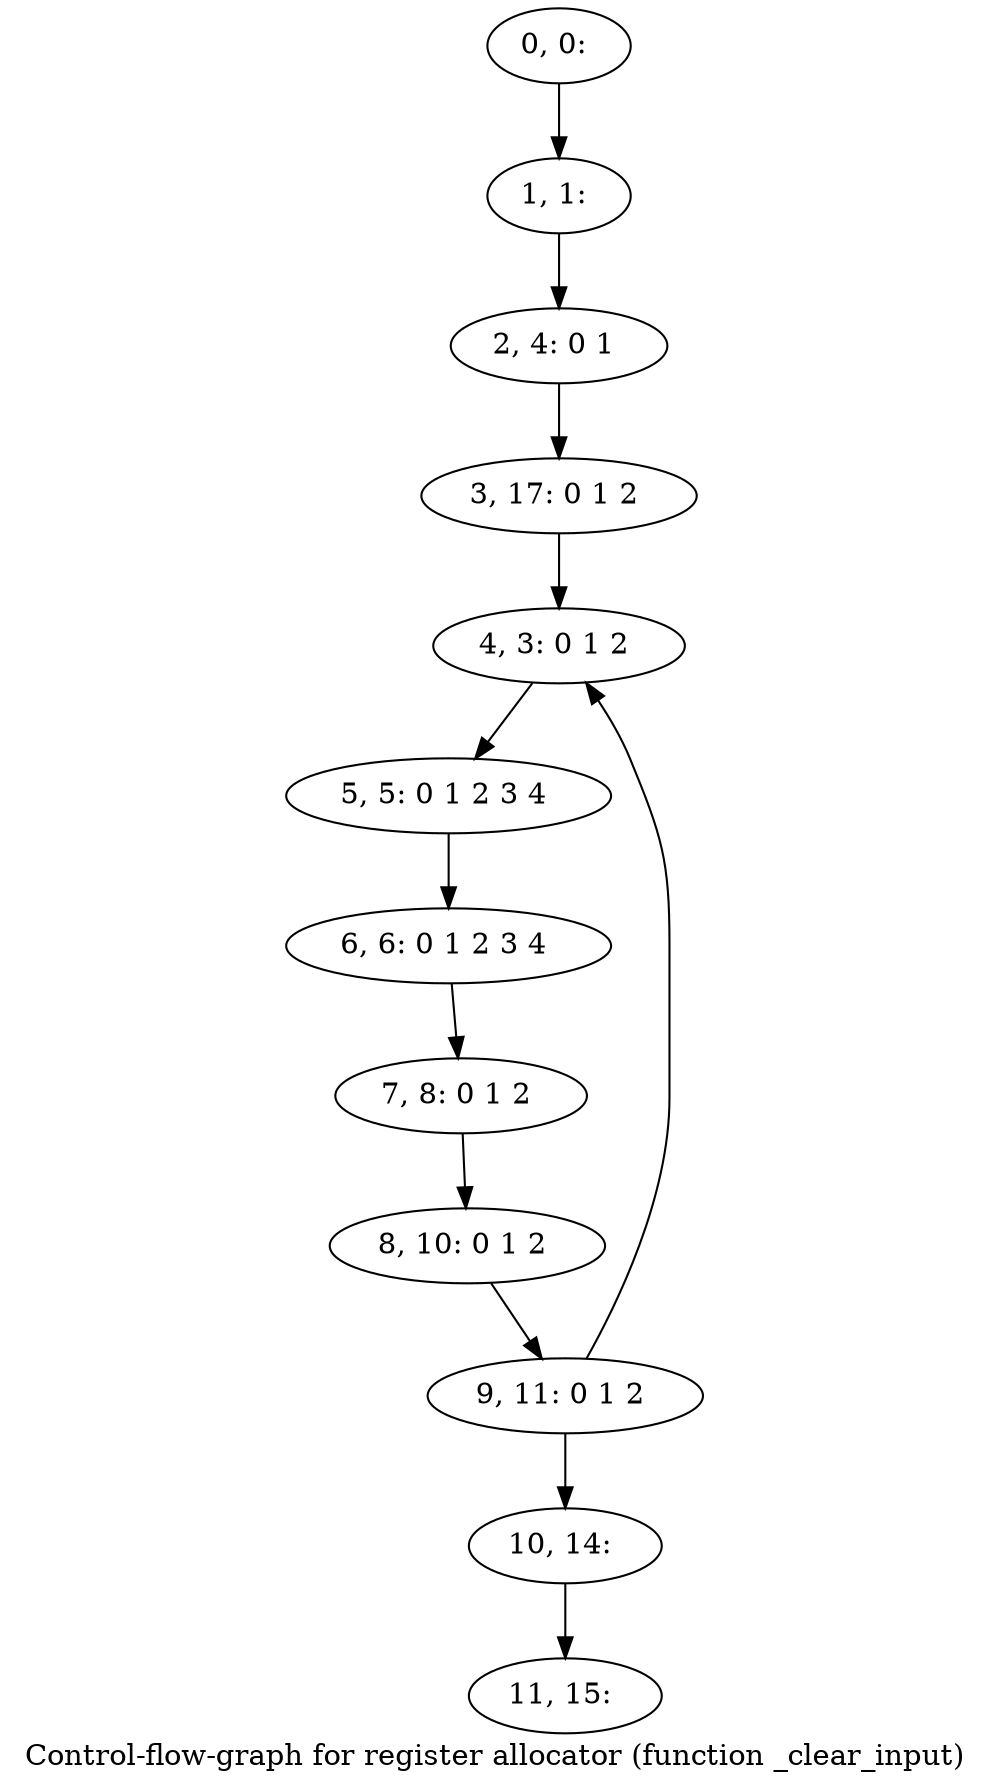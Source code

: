 digraph G {
graph [label="Control-flow-graph for register allocator (function _clear_input)"]
0[label="0, 0: "];
1[label="1, 1: "];
2[label="2, 4: 0 1 "];
3[label="3, 17: 0 1 2 "];
4[label="4, 3: 0 1 2 "];
5[label="5, 5: 0 1 2 3 4 "];
6[label="6, 6: 0 1 2 3 4 "];
7[label="7, 8: 0 1 2 "];
8[label="8, 10: 0 1 2 "];
9[label="9, 11: 0 1 2 "];
10[label="10, 14: "];
11[label="11, 15: "];
0->1 ;
1->2 ;
2->3 ;
3->4 ;
4->5 ;
5->6 ;
6->7 ;
7->8 ;
8->9 ;
9->10 ;
9->4 ;
10->11 ;
}
